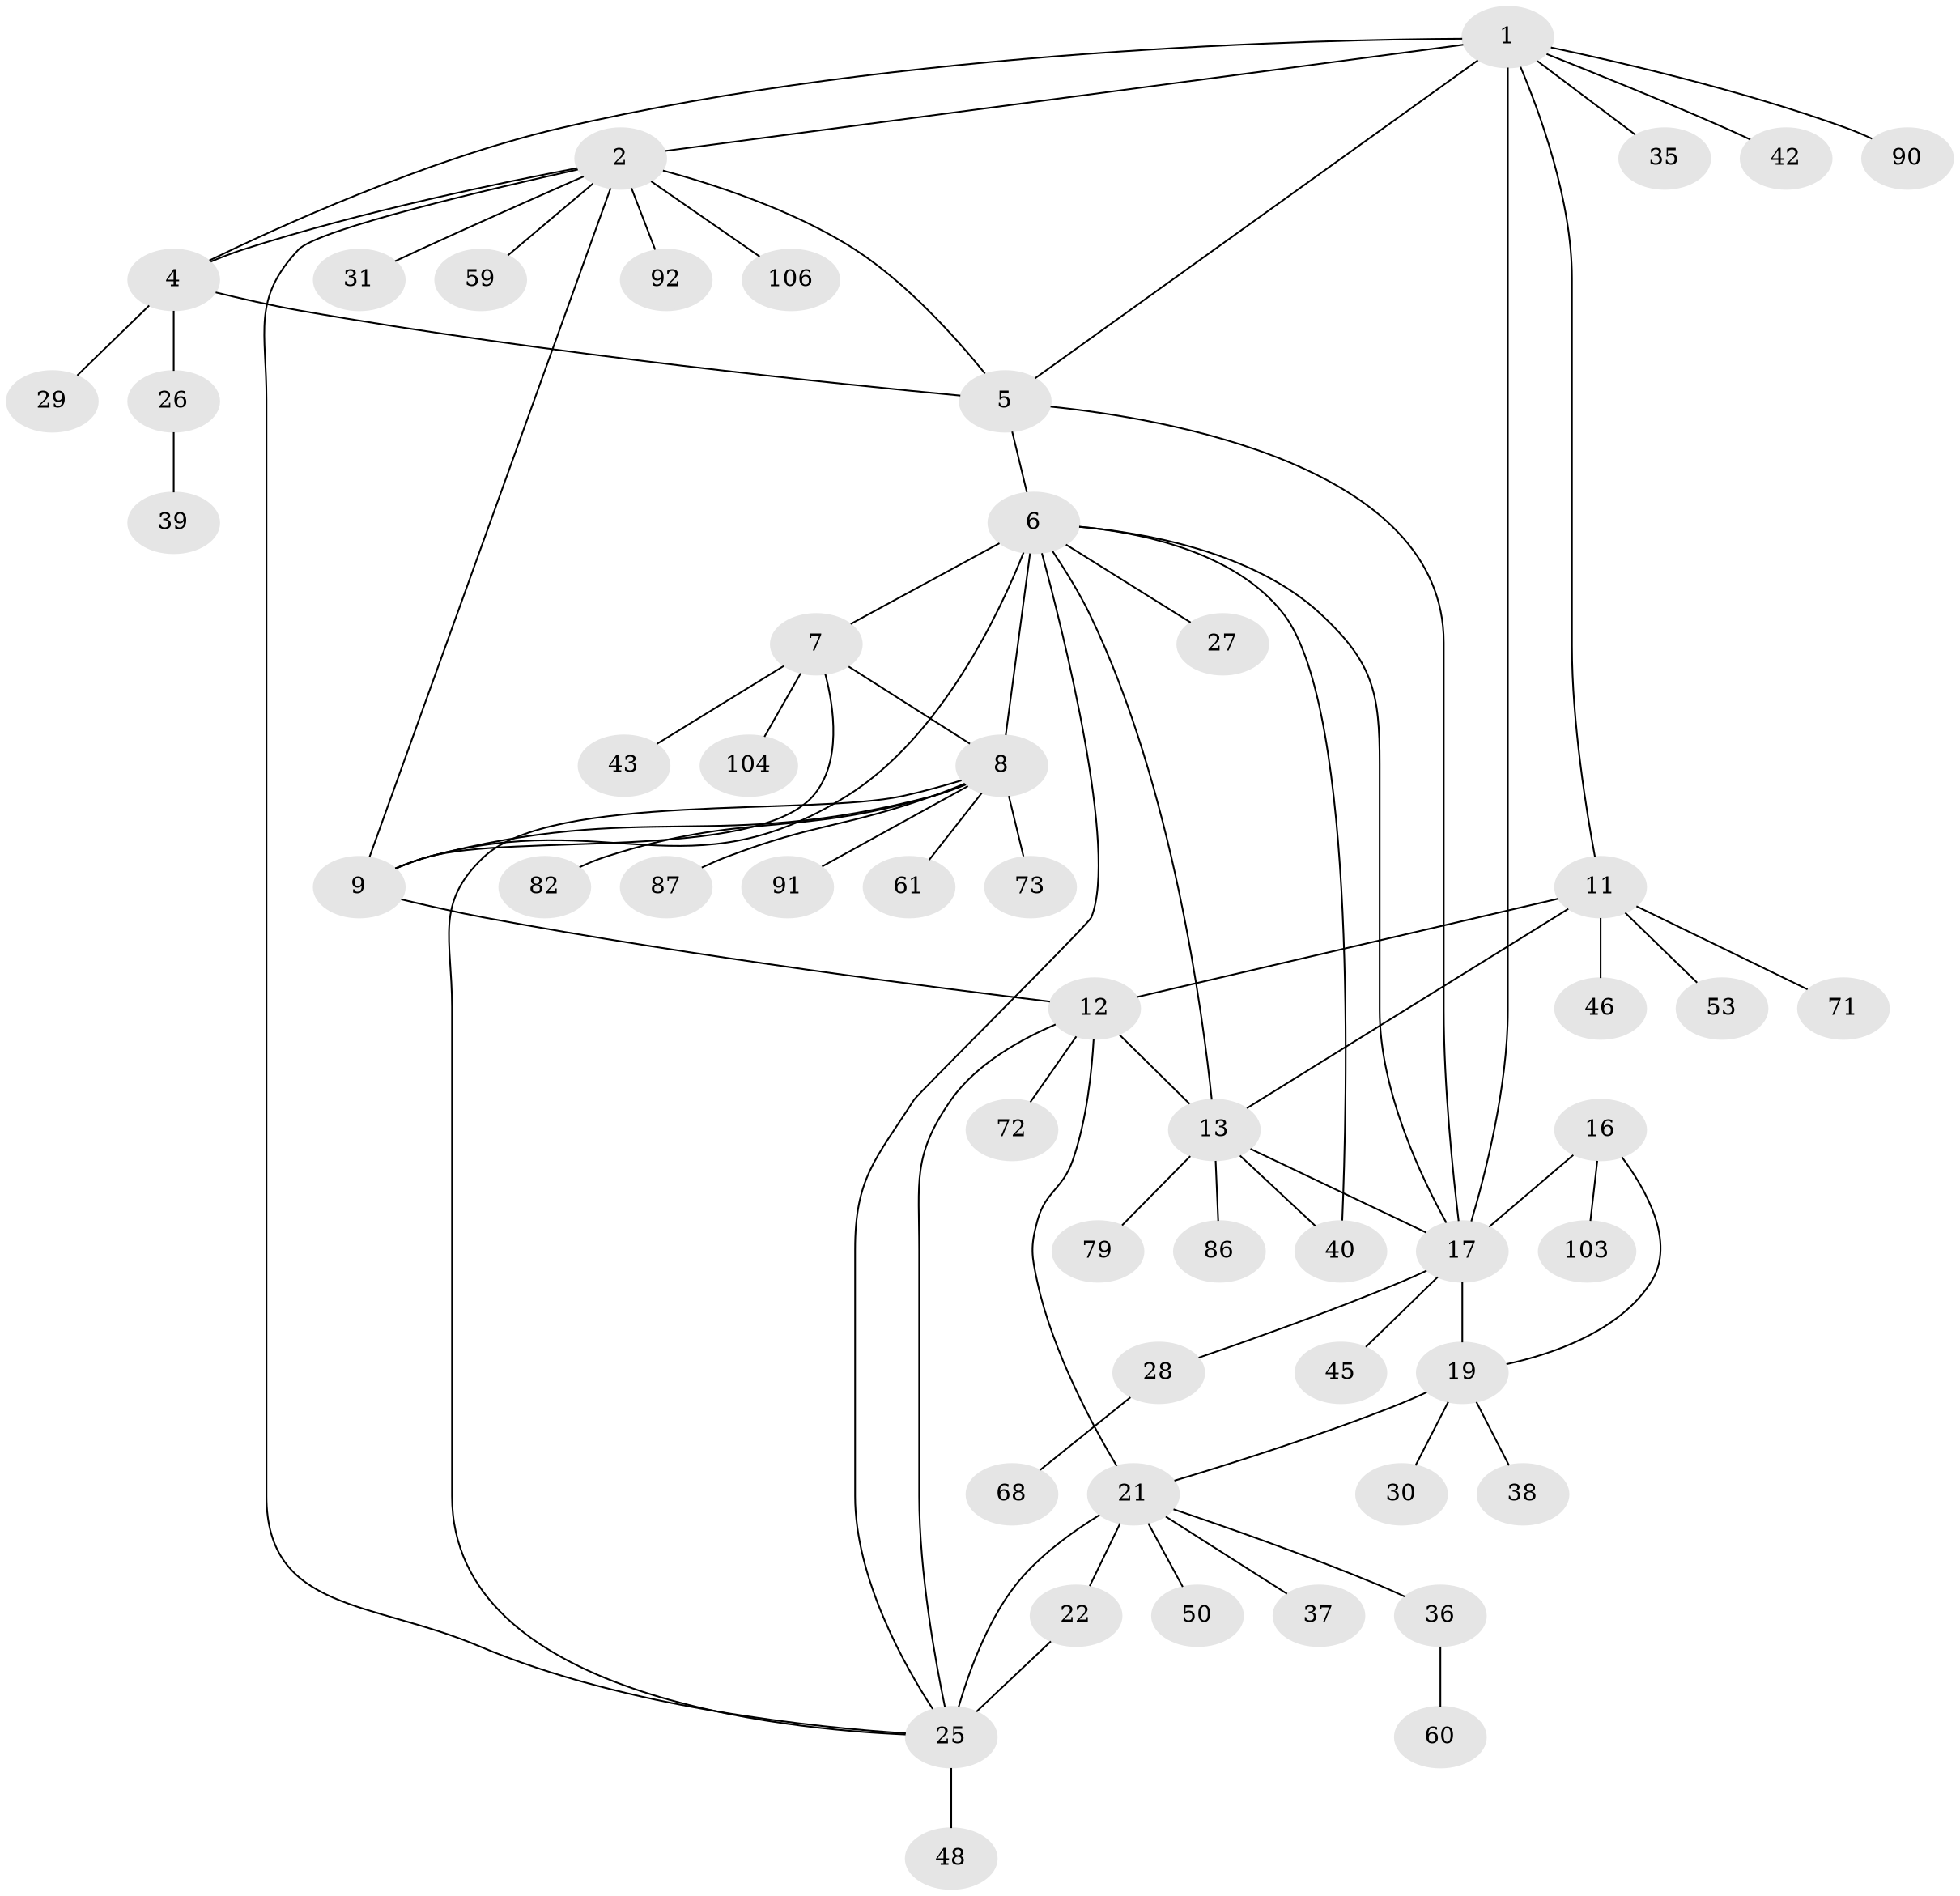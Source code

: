// original degree distribution, {9: 0.02830188679245283, 6: 0.0660377358490566, 8: 0.02830188679245283, 11: 0.018867924528301886, 10: 0.02830188679245283, 5: 0.03773584905660377, 7: 0.018867924528301886, 12: 0.009433962264150943, 3: 0.03773584905660377, 1: 0.5754716981132075, 2: 0.14150943396226415, 4: 0.009433962264150943}
// Generated by graph-tools (version 1.1) at 2025/15/03/09/25 04:15:56]
// undirected, 53 vertices, 73 edges
graph export_dot {
graph [start="1"]
  node [color=gray90,style=filled];
  1 [super="+52"];
  2 [super="+3"];
  4;
  5;
  6 [super="+69+10"];
  7;
  8 [super="+32"];
  9;
  11 [super="+56+15+74+84+54+51"];
  12;
  13 [super="+14"];
  16;
  17 [super="+18+55+80+95+67"];
  19 [super="+66"];
  21 [super="+65+89+24+23"];
  22 [super="+49"];
  25 [super="+33+85+75+58"];
  26 [super="+78"];
  27;
  28;
  29;
  30;
  31 [super="+76"];
  35;
  36 [super="+41"];
  37 [super="+94"];
  38;
  39;
  40;
  42;
  43;
  45;
  46;
  48 [super="+101"];
  50;
  53;
  59;
  60 [super="+83"];
  61;
  68;
  71;
  72;
  73;
  79;
  82;
  86;
  87;
  90;
  91;
  92;
  103;
  104;
  106;
  1 -- 2 [weight=2];
  1 -- 4;
  1 -- 5;
  1 -- 35;
  1 -- 42;
  1 -- 90;
  1 -- 11;
  1 -- 17;
  2 -- 4 [weight=2];
  2 -- 5 [weight=2];
  2 -- 25;
  2 -- 31;
  2 -- 59;
  2 -- 92;
  2 -- 106;
  2 -- 9;
  4 -- 5;
  4 -- 26;
  4 -- 29;
  5 -- 17;
  5 -- 6;
  6 -- 7 [weight=2];
  6 -- 8 [weight=2];
  6 -- 9 [weight=2];
  6 -- 17 [weight=3];
  6 -- 27;
  6 -- 40;
  6 -- 13;
  6 -- 25;
  7 -- 8;
  7 -- 9;
  7 -- 43;
  7 -- 104;
  8 -- 9;
  8 -- 61;
  8 -- 73;
  8 -- 82;
  8 -- 87;
  8 -- 91;
  8 -- 25;
  9 -- 12;
  11 -- 12 [weight=2];
  11 -- 13 [weight=4];
  11 -- 53;
  11 -- 71;
  11 -- 46;
  12 -- 13 [weight=2];
  12 -- 21;
  12 -- 72;
  12 -- 25;
  13 -- 40;
  13 -- 79;
  13 -- 86;
  13 -- 17;
  16 -- 17 [weight=3];
  16 -- 19;
  16 -- 103;
  17 -- 19 [weight=3];
  17 -- 28;
  17 -- 45;
  19 -- 30;
  19 -- 38;
  19 -- 21;
  21 -- 22 [weight=3];
  21 -- 25 [weight=3];
  21 -- 36;
  21 -- 37;
  21 -- 50;
  22 -- 25;
  25 -- 48;
  26 -- 39;
  28 -- 68;
  36 -- 60;
}
